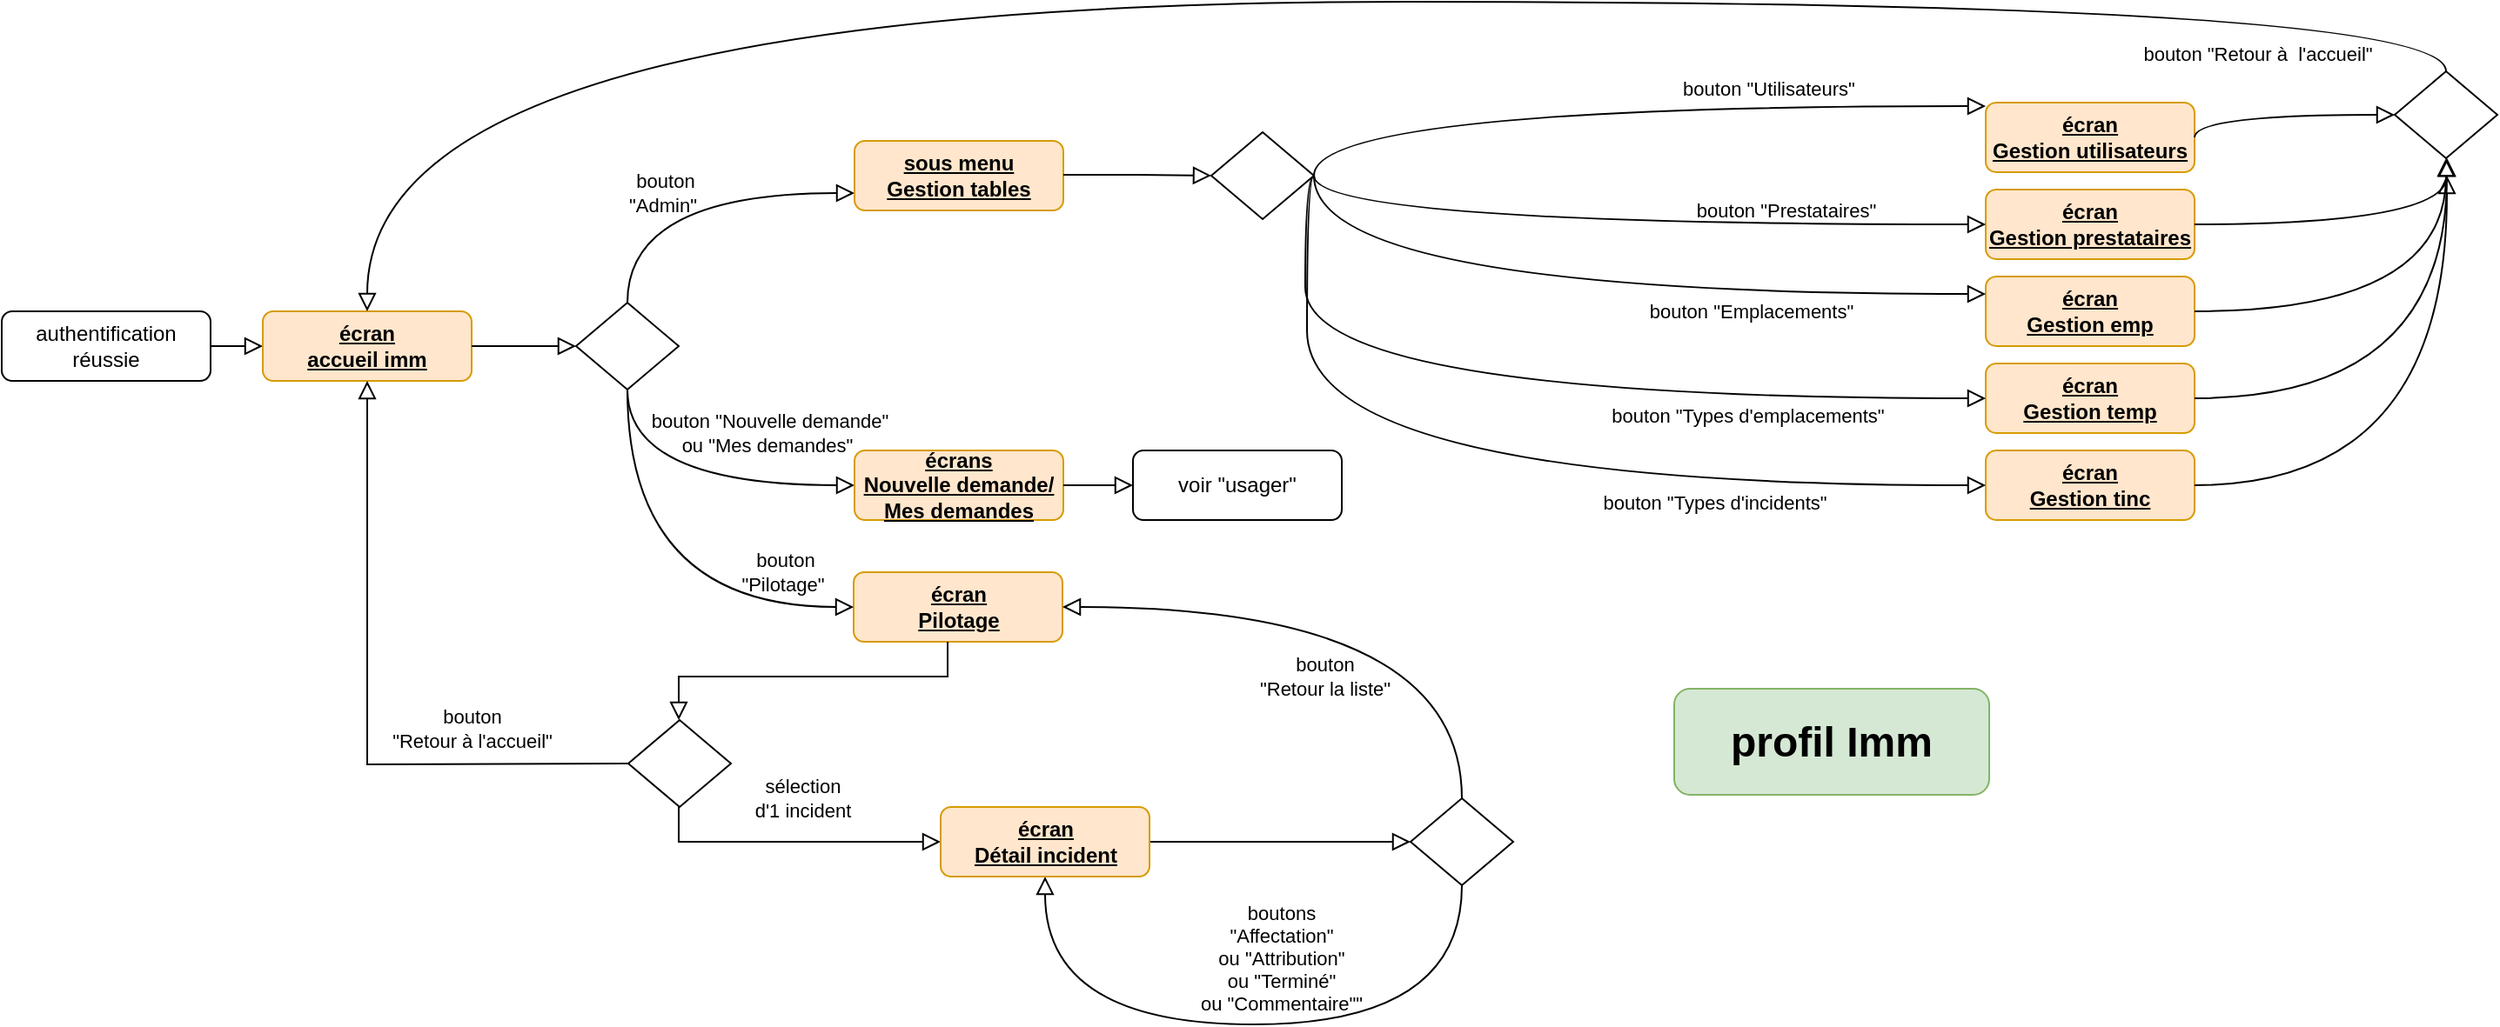 <mxfile version="20.4.1" type="device"><diagram id="C5RBs43oDa-KdzZeNtuy" name="Page-1"><mxGraphModel dx="2228" dy="685" grid="0" gridSize="10" guides="1" tooltips="1" connect="1" arrows="1" fold="1" page="0" pageScale="1" pageWidth="827" pageHeight="1169" math="0" shadow="0"><root><mxCell id="WIyWlLk6GJQsqaUBKTNV-0"/><mxCell id="WIyWlLk6GJQsqaUBKTNV-1" parent="WIyWlLk6GJQsqaUBKTNV-0"/><mxCell id="wHWWd4oBxxGEsDB28wgn-13" value="&lt;b&gt;&lt;u&gt;écran&lt;br&gt;Gestion utilisateurs&lt;br&gt;&lt;/u&gt;&lt;/b&gt;" style="rounded=1;whiteSpace=wrap;html=1;fontSize=12;glass=0;strokeWidth=1;shadow=0;fillColor=#ffe6cc;strokeColor=#d79b00;" parent="WIyWlLk6GJQsqaUBKTNV-1" vertex="1"><mxGeometry x="995" y="78" width="120" height="40" as="geometry"/></mxCell><mxCell id="wHWWd4oBxxGEsDB28wgn-15" value="bouton &quot;Utilisateurs&quot;" style="rounded=0;html=1;jettySize=auto;orthogonalLoop=1;fontSize=11;endArrow=block;endFill=0;endSize=8;strokeWidth=1;shadow=0;labelBackgroundColor=none;edgeStyle=orthogonalEdgeStyle;exitX=1;exitY=0.5;exitDx=0;exitDy=0;curved=1;" parent="WIyWlLk6GJQsqaUBKTNV-1" source="XSv2vRxfYWQ-5kXtEl3n-26" target="wHWWd4oBxxGEsDB28wgn-13" edge="1"><mxGeometry x="0.413" y="10" relative="1" as="geometry"><mxPoint x="885" y="268" as="sourcePoint"/><mxPoint x="945" y="308" as="targetPoint"/><mxPoint as="offset"/><Array as="points"><mxPoint x="609" y="80"/></Array></mxGeometry></mxCell><mxCell id="wHWWd4oBxxGEsDB28wgn-38" value="authentification&lt;br&gt;réussie" style="rounded=1;whiteSpace=wrap;html=1;fontSize=12;glass=0;strokeWidth=1;shadow=0;" parent="WIyWlLk6GJQsqaUBKTNV-1" vertex="1"><mxGeometry x="-145" y="198" width="120" height="40" as="geometry"/></mxCell><mxCell id="wHWWd4oBxxGEsDB28wgn-39" value="" style="rounded=0;html=1;jettySize=auto;orthogonalLoop=1;fontSize=11;endArrow=block;endFill=0;endSize=8;strokeWidth=1;shadow=0;labelBackgroundColor=none;edgeStyle=orthogonalEdgeStyle;exitX=1;exitY=0.5;exitDx=0;exitDy=0;entryX=0;entryY=0.5;entryDx=0;entryDy=0;" parent="WIyWlLk6GJQsqaUBKTNV-1" source="wHWWd4oBxxGEsDB28wgn-38" target="XSv2vRxfYWQ-5kXtEl3n-1" edge="1"><mxGeometry relative="1" as="geometry"><mxPoint x="135" y="228" as="sourcePoint"/><mxPoint x="5" y="218" as="targetPoint"/><Array as="points"/></mxGeometry></mxCell><mxCell id="WacxPHQUBbal0EynzybE-0" value="&lt;b&gt;&lt;u&gt;écran&lt;br&gt;Gestion prestataires&lt;br&gt;&lt;/u&gt;&lt;/b&gt;" style="rounded=1;whiteSpace=wrap;html=1;fontSize=12;glass=0;strokeWidth=1;shadow=0;fillColor=#ffe6cc;strokeColor=#d79b00;" parent="WIyWlLk6GJQsqaUBKTNV-1" vertex="1"><mxGeometry x="995" y="128" width="120" height="40" as="geometry"/></mxCell><mxCell id="WacxPHQUBbal0EynzybE-1" value="bouton &quot;Prestataires&quot;" style="rounded=0;html=1;jettySize=auto;orthogonalLoop=1;fontSize=11;endArrow=block;endFill=0;endSize=8;strokeWidth=1;shadow=0;labelBackgroundColor=none;edgeStyle=orthogonalEdgeStyle;exitX=1;exitY=0.5;exitDx=0;exitDy=0;entryX=0;entryY=0.5;entryDx=0;entryDy=0;curved=1;" parent="WIyWlLk6GJQsqaUBKTNV-1" source="XSv2vRxfYWQ-5kXtEl3n-26" target="WacxPHQUBbal0EynzybE-0" edge="1"><mxGeometry x="0.444" y="8" relative="1" as="geometry"><mxPoint x="855" y="228" as="sourcePoint"/><mxPoint x="942" y="188" as="targetPoint"/><Array as="points"><mxPoint x="609" y="148"/></Array><mxPoint as="offset"/></mxGeometry></mxCell><mxCell id="WacxPHQUBbal0EynzybE-3" value="&lt;b&gt;&lt;u&gt;écran&lt;br&gt;Gestion emp&lt;br&gt;&lt;/u&gt;&lt;/b&gt;" style="rounded=1;whiteSpace=wrap;html=1;fontSize=12;glass=0;strokeWidth=1;shadow=0;fillColor=#ffe6cc;strokeColor=#d79b00;" parent="WIyWlLk6GJQsqaUBKTNV-1" vertex="1"><mxGeometry x="995" y="178" width="120" height="40" as="geometry"/></mxCell><mxCell id="WacxPHQUBbal0EynzybE-4" value="&lt;b&gt;&lt;u&gt;écran&lt;br&gt;Gestion temp&lt;br&gt;&lt;/u&gt;&lt;/b&gt;" style="rounded=1;whiteSpace=wrap;html=1;fontSize=12;glass=0;strokeWidth=1;shadow=0;fillColor=#ffe6cc;strokeColor=#d79b00;" parent="WIyWlLk6GJQsqaUBKTNV-1" vertex="1"><mxGeometry x="995" y="228" width="120" height="40" as="geometry"/></mxCell><mxCell id="WacxPHQUBbal0EynzybE-5" value="&lt;b&gt;&lt;u&gt;écran&lt;br&gt;Gestion tinc&lt;br&gt;&lt;/u&gt;&lt;/b&gt;" style="rounded=1;whiteSpace=wrap;html=1;fontSize=12;glass=0;strokeWidth=1;shadow=0;fillColor=#ffe6cc;strokeColor=#d79b00;" parent="WIyWlLk6GJQsqaUBKTNV-1" vertex="1"><mxGeometry x="995" y="278" width="120" height="40" as="geometry"/></mxCell><mxCell id="1AEIZfNOUrxyhgqVMBDC-114" value="bouton &quot;Types d'emplacements&quot;" style="html=1;jettySize=auto;orthogonalLoop=1;fontSize=11;endArrow=block;endFill=0;endSize=8;strokeWidth=1;shadow=0;labelBackgroundColor=none;edgeStyle=orthogonalEdgeStyle;exitX=1;exitY=0.5;exitDx=0;exitDy=0;entryX=0;entryY=0.5;entryDx=0;entryDy=0;curved=1;" parent="WIyWlLk6GJQsqaUBKTNV-1" source="XSv2vRxfYWQ-5kXtEl3n-26" target="WacxPHQUBbal0EynzybE-4" edge="1"><mxGeometry x="0.475" y="-10" relative="1" as="geometry"><mxPoint x="855" y="277.5" as="sourcePoint"/><mxPoint x="932" y="277.5" as="targetPoint"/><Array as="points"><mxPoint x="604" y="248"/></Array><mxPoint as="offset"/></mxGeometry></mxCell><mxCell id="1AEIZfNOUrxyhgqVMBDC-115" value="bouton &quot;Types d'incidents&quot;" style="html=1;jettySize=auto;orthogonalLoop=1;fontSize=11;endArrow=block;endFill=0;endSize=8;strokeWidth=1;shadow=0;labelBackgroundColor=none;edgeStyle=orthogonalEdgeStyle;entryX=0;entryY=0.5;entryDx=0;entryDy=0;curved=1;exitX=1;exitY=0.5;exitDx=0;exitDy=0;" parent="WIyWlLk6GJQsqaUBKTNV-1" target="WacxPHQUBbal0EynzybE-5" edge="1" source="XSv2vRxfYWQ-5kXtEl3n-26"><mxGeometry x="0.452" y="-10" relative="1" as="geometry"><mxPoint x="605" y="68" as="sourcePoint"/><mxPoint x="932" y="327.5" as="targetPoint"/><Array as="points"><mxPoint x="605" y="120"/><mxPoint x="605" y="298"/></Array><mxPoint as="offset"/></mxGeometry></mxCell><mxCell id="1AEIZfNOUrxyhgqVMBDC-116" value="bouton &quot;Emplacements&quot;" style="rounded=0;html=1;jettySize=auto;orthogonalLoop=1;fontSize=11;endArrow=block;endFill=0;endSize=8;strokeWidth=1;shadow=0;labelBackgroundColor=none;edgeStyle=orthogonalEdgeStyle;exitX=1;exitY=0.5;exitDx=0;exitDy=0;entryX=0;entryY=0.25;entryDx=0;entryDy=0;curved=1;" parent="WIyWlLk6GJQsqaUBKTNV-1" source="XSv2vRxfYWQ-5kXtEl3n-26" target="WacxPHQUBbal0EynzybE-3" edge="1"><mxGeometry x="0.405" y="-10" relative="1" as="geometry"><mxPoint x="855" y="377.5" as="sourcePoint"/><mxPoint x="932" y="377.5" as="targetPoint"/><Array as="points"><mxPoint x="609" y="188"/></Array><mxPoint as="offset"/></mxGeometry></mxCell><mxCell id="XSv2vRxfYWQ-5kXtEl3n-1" value="&lt;b&gt;&lt;u&gt;écran&lt;br&gt;accueil imm&lt;/u&gt;&lt;/b&gt;" style="rounded=1;whiteSpace=wrap;html=1;fontSize=12;glass=0;strokeWidth=1;shadow=0;fillColor=#ffe6cc;strokeColor=#d79b00;" parent="WIyWlLk6GJQsqaUBKTNV-1" vertex="1"><mxGeometry x="5" y="198" width="120" height="40" as="geometry"/></mxCell><mxCell id="XSv2vRxfYWQ-5kXtEl3n-2" value="bouton &quot;Nouvelle demande&quot;&lt;br&gt;ou&amp;nbsp;&quot;Mes demandes&quot;&amp;nbsp;" style="rounded=0;html=1;jettySize=auto;orthogonalLoop=1;fontSize=11;endArrow=block;endFill=0;endSize=8;strokeWidth=1;shadow=0;labelBackgroundColor=none;edgeStyle=orthogonalEdgeStyle;entryX=0;entryY=0.5;entryDx=0;entryDy=0;exitX=0.5;exitY=1;exitDx=0;exitDy=0;curved=1;" parent="WIyWlLk6GJQsqaUBKTNV-1" source="XSv2vRxfYWQ-5kXtEl3n-10" target="XSv2vRxfYWQ-5kXtEl3n-3" edge="1"><mxGeometry x="0.461" y="30" relative="1" as="geometry"><mxPoint x="215" y="278" as="sourcePoint"/><mxPoint x="335" y="278" as="targetPoint"/><mxPoint x="1" as="offset"/></mxGeometry></mxCell><mxCell id="XSv2vRxfYWQ-5kXtEl3n-3" value="&lt;b&gt;&lt;u&gt;écrans&lt;br&gt;Nouvelle demande/&lt;br&gt;Mes demandes&lt;br&gt;&lt;/u&gt;&lt;/b&gt;" style="rounded=1;whiteSpace=wrap;html=1;fontSize=12;glass=0;strokeWidth=1;shadow=0;fillColor=#ffe6cc;strokeColor=#d79b00;" parent="WIyWlLk6GJQsqaUBKTNV-1" vertex="1"><mxGeometry x="345" y="278" width="120" height="40" as="geometry"/></mxCell><mxCell id="XSv2vRxfYWQ-5kXtEl3n-4" value="voir &quot;usager&quot;" style="rounded=1;whiteSpace=wrap;html=1;fontSize=12;glass=0;strokeWidth=1;shadow=0;" parent="WIyWlLk6GJQsqaUBKTNV-1" vertex="1"><mxGeometry x="505" y="278" width="120" height="40" as="geometry"/></mxCell><mxCell id="XSv2vRxfYWQ-5kXtEl3n-5" value="" style="rounded=0;html=1;jettySize=auto;orthogonalLoop=1;fontSize=11;endArrow=block;endFill=0;endSize=8;strokeWidth=1;shadow=0;labelBackgroundColor=none;edgeStyle=orthogonalEdgeStyle;entryX=0;entryY=0.5;entryDx=0;entryDy=0;exitX=1;exitY=0.5;exitDx=0;exitDy=0;" parent="WIyWlLk6GJQsqaUBKTNV-1" source="XSv2vRxfYWQ-5kXtEl3n-3" target="XSv2vRxfYWQ-5kXtEl3n-4" edge="1"><mxGeometry relative="1" as="geometry"><mxPoint x="475" y="368" as="sourcePoint"/><mxPoint x="515" y="368" as="targetPoint"/><Array as="points"><mxPoint x="495" y="298"/><mxPoint x="495" y="298"/></Array></mxGeometry></mxCell><mxCell id="XSv2vRxfYWQ-5kXtEl3n-10" value="" style="rhombus;whiteSpace=wrap;html=1;shadow=0;fontFamily=Helvetica;fontSize=12;align=center;strokeWidth=1;spacing=6;spacingTop=-4;" parent="WIyWlLk6GJQsqaUBKTNV-1" vertex="1"><mxGeometry x="185" y="193" width="59" height="50" as="geometry"/></mxCell><mxCell id="XSv2vRxfYWQ-5kXtEl3n-11" value="" style="rounded=0;html=1;jettySize=auto;orthogonalLoop=1;fontSize=11;endArrow=block;endFill=0;endSize=8;strokeWidth=1;shadow=0;labelBackgroundColor=none;edgeStyle=orthogonalEdgeStyle;exitX=1;exitY=0.5;exitDx=0;exitDy=0;entryX=0;entryY=0.5;entryDx=0;entryDy=0;" parent="WIyWlLk6GJQsqaUBKTNV-1" source="XSv2vRxfYWQ-5kXtEl3n-1" target="XSv2vRxfYWQ-5kXtEl3n-10" edge="1"><mxGeometry relative="1" as="geometry"><mxPoint x="254" y="233" as="sourcePoint"/><mxPoint x="355" y="233" as="targetPoint"/><Array as="points"/></mxGeometry></mxCell><mxCell id="XSv2vRxfYWQ-5kXtEl3n-12" value="&lt;b&gt;&lt;u&gt;écran&lt;br&gt;Pilotage&lt;br&gt;&lt;/u&gt;&lt;/b&gt;" style="rounded=1;whiteSpace=wrap;html=1;fontSize=12;glass=0;strokeWidth=1;shadow=0;fillColor=#ffe6cc;strokeColor=#d79b00;" parent="WIyWlLk6GJQsqaUBKTNV-1" vertex="1"><mxGeometry x="344.5" y="348" width="120" height="40" as="geometry"/></mxCell><mxCell id="XSv2vRxfYWQ-5kXtEl3n-13" value="sélection&lt;br&gt;d'1 incident" style="rounded=0;html=1;jettySize=auto;orthogonalLoop=1;fontSize=11;endArrow=block;endFill=0;endSize=8;strokeWidth=1;shadow=0;labelBackgroundColor=none;edgeStyle=orthogonalEdgeStyle;exitX=0.5;exitY=1;exitDx=0;exitDy=0;entryX=0;entryY=0.5;entryDx=0;entryDy=0;" parent="WIyWlLk6GJQsqaUBKTNV-1" target="XSv2vRxfYWQ-5kXtEl3n-18" edge="1"><mxGeometry x="0.062" y="25" relative="1" as="geometry"><mxPoint x="244" y="483" as="sourcePoint"/><mxPoint x="474.5" y="508" as="targetPoint"/><Array as="points"><mxPoint x="244.5" y="503"/></Array><mxPoint as="offset"/></mxGeometry></mxCell><mxCell id="XSv2vRxfYWQ-5kXtEl3n-14" value="" style="rounded=0;html=1;jettySize=auto;orthogonalLoop=1;fontSize=11;endArrow=block;endFill=0;endSize=8;strokeWidth=1;shadow=0;labelBackgroundColor=none;edgeStyle=orthogonalEdgeStyle;exitX=1;exitY=0.5;exitDx=0;exitDy=0;entryX=0;entryY=0.5;entryDx=0;entryDy=0;" parent="WIyWlLk6GJQsqaUBKTNV-1" source="XSv2vRxfYWQ-5kXtEl3n-18" target="XSv2vRxfYWQ-5kXtEl3n-17" edge="1"><mxGeometry relative="1" as="geometry"><mxPoint x="404.5" y="608" as="sourcePoint"/><mxPoint x="404.5" y="748" as="targetPoint"/><Array as="points"><mxPoint x="644.5" y="503"/><mxPoint x="644.5" y="503"/></Array></mxGeometry></mxCell><mxCell id="XSv2vRxfYWQ-5kXtEl3n-15" value="boutons&lt;br&gt;&quot;Affectation&quot;&lt;br&gt;ou &quot;Attribution&quot;&lt;br&gt;ou &quot;Terminé&quot;&lt;br&gt;ou &quot;Commentaire&quot;&quot;" style="html=1;jettySize=auto;orthogonalLoop=1;fontSize=11;endArrow=block;endFill=0;endSize=8;strokeWidth=1;shadow=0;labelBackgroundColor=none;edgeStyle=orthogonalEdgeStyle;exitX=0.5;exitY=1;exitDx=0;exitDy=0;entryX=0.5;entryY=1;entryDx=0;entryDy=0;rounded=0;curved=1;" parent="WIyWlLk6GJQsqaUBKTNV-1" source="XSv2vRxfYWQ-5kXtEl3n-17" target="XSv2vRxfYWQ-5kXtEl3n-18" edge="1"><mxGeometry x="-0.09" y="-38" relative="1" as="geometry"><mxPoint x="442.5" y="668" as="sourcePoint"/><mxPoint x="844.5" y="663" as="targetPoint"/><Array as="points"><mxPoint x="694.5" y="608"/><mxPoint x="454.5" y="608"/></Array><mxPoint as="offset"/></mxGeometry></mxCell><mxCell id="XSv2vRxfYWQ-5kXtEl3n-16" value="" style="rounded=0;html=1;jettySize=auto;orthogonalLoop=1;fontSize=11;endArrow=block;endFill=0;endSize=8;strokeWidth=1;shadow=0;labelBackgroundColor=none;edgeStyle=orthogonalEdgeStyle;entryX=0.5;entryY=0;entryDx=0;entryDy=0;" parent="WIyWlLk6GJQsqaUBKTNV-1" edge="1"><mxGeometry relative="1" as="geometry"><mxPoint x="244" y="433" as="targetPoint"/><Array as="points"><mxPoint x="398.5" y="408"/></Array><mxPoint x="398.5" y="388" as="sourcePoint"/></mxGeometry></mxCell><mxCell id="XSv2vRxfYWQ-5kXtEl3n-17" value="" style="rhombus;whiteSpace=wrap;html=1;shadow=0;fontFamily=Helvetica;fontSize=12;align=center;strokeWidth=1;spacing=6;spacingTop=-4;" parent="WIyWlLk6GJQsqaUBKTNV-1" vertex="1"><mxGeometry x="664.5" y="478" width="59" height="50" as="geometry"/></mxCell><mxCell id="XSv2vRxfYWQ-5kXtEl3n-18" value="&lt;b&gt;&lt;u&gt;écran&lt;br&gt;Détail incident&lt;br&gt;&lt;/u&gt;&lt;/b&gt;" style="rounded=1;whiteSpace=wrap;html=1;fontSize=12;glass=0;strokeWidth=1;shadow=0;fillColor=#ffe6cc;strokeColor=#d79b00;" parent="WIyWlLk6GJQsqaUBKTNV-1" vertex="1"><mxGeometry x="394.5" y="483" width="120" height="40" as="geometry"/></mxCell><mxCell id="XSv2vRxfYWQ-5kXtEl3n-19" value="bouton&lt;br&gt;&quot;Retour la liste&quot;" style="html=1;jettySize=auto;orthogonalLoop=1;fontSize=11;endArrow=block;endFill=0;endSize=8;strokeWidth=1;shadow=0;labelBackgroundColor=none;rounded=0;exitX=0.5;exitY=0;exitDx=0;exitDy=0;entryX=1;entryY=0.5;entryDx=0;entryDy=0;edgeStyle=orthogonalEdgeStyle;curved=1;" parent="WIyWlLk6GJQsqaUBKTNV-1" source="XSv2vRxfYWQ-5kXtEl3n-17" target="XSv2vRxfYWQ-5kXtEl3n-12" edge="1"><mxGeometry x="0.116" y="40" relative="1" as="geometry"><mxPoint x="634.5" y="343" as="sourcePoint"/><mxPoint x="884.5" y="758" as="targetPoint"/><mxPoint as="offset"/></mxGeometry></mxCell><mxCell id="XSv2vRxfYWQ-5kXtEl3n-20" value="" style="rhombus;whiteSpace=wrap;html=1;shadow=0;fontFamily=Helvetica;fontSize=12;align=center;strokeWidth=1;spacing=6;spacingTop=-4;" parent="WIyWlLk6GJQsqaUBKTNV-1" vertex="1"><mxGeometry x="215" y="433" width="59" height="50" as="geometry"/></mxCell><mxCell id="XSv2vRxfYWQ-5kXtEl3n-21" value="bouton&lt;br&gt;&quot;Retour à l'accueil&quot;" style="rounded=0;html=1;jettySize=auto;orthogonalLoop=1;fontSize=11;endArrow=block;endFill=0;endSize=8;strokeWidth=1;shadow=0;labelBackgroundColor=none;edgeStyle=orthogonalEdgeStyle;exitX=0;exitY=0.5;exitDx=0;exitDy=0;entryX=0.5;entryY=1;entryDx=0;entryDy=0;" parent="WIyWlLk6GJQsqaUBKTNV-1" target="XSv2vRxfYWQ-5kXtEl3n-1" edge="1"><mxGeometry x="-0.513" y="-20" relative="1" as="geometry"><mxPoint x="215" y="458" as="sourcePoint"/><mxPoint x="25" y="388" as="targetPoint"/><Array as="points"/><mxPoint as="offset"/></mxGeometry></mxCell><mxCell id="XSv2vRxfYWQ-5kXtEl3n-22" value="bouton&lt;br&gt;&quot;Pilotage&quot;&amp;nbsp;" style="rounded=0;html=1;jettySize=auto;orthogonalLoop=1;fontSize=11;endArrow=block;endFill=0;endSize=8;strokeWidth=1;shadow=0;labelBackgroundColor=none;edgeStyle=orthogonalEdgeStyle;entryX=0;entryY=0.5;entryDx=0;entryDy=0;exitX=0.5;exitY=1;exitDx=0;exitDy=0;curved=1;" parent="WIyWlLk6GJQsqaUBKTNV-1" source="XSv2vRxfYWQ-5kXtEl3n-10" target="XSv2vRxfYWQ-5kXtEl3n-12" edge="1"><mxGeometry x="0.69" y="20" relative="1" as="geometry"><mxPoint x="224.5" y="253" as="sourcePoint"/><mxPoint x="355" y="308" as="targetPoint"/><mxPoint as="offset"/></mxGeometry></mxCell><mxCell id="XSv2vRxfYWQ-5kXtEl3n-23" value="bouton&lt;br&gt;&quot;Admin&quot;&amp;nbsp;" style="rounded=0;html=1;jettySize=auto;orthogonalLoop=1;fontSize=11;endArrow=block;endFill=0;endSize=8;strokeWidth=1;shadow=0;labelBackgroundColor=none;edgeStyle=orthogonalEdgeStyle;exitX=0.5;exitY=0;exitDx=0;exitDy=0;curved=1;entryX=0;entryY=0.75;entryDx=0;entryDy=0;" parent="WIyWlLk6GJQsqaUBKTNV-1" source="XSv2vRxfYWQ-5kXtEl3n-10" edge="1" target="XSv2vRxfYWQ-5kXtEl3n-24"><mxGeometry x="-0.127" relative="1" as="geometry"><mxPoint x="224.5" y="253" as="sourcePoint"/><mxPoint x="355" y="68" as="targetPoint"/><mxPoint as="offset"/><Array as="points"><mxPoint x="215" y="130"/></Array></mxGeometry></mxCell><mxCell id="XSv2vRxfYWQ-5kXtEl3n-24" value="&lt;b&gt;&lt;u&gt;sous menu&lt;br&gt;Gestion tables&lt;br&gt;&lt;/u&gt;&lt;/b&gt;" style="rounded=1;whiteSpace=wrap;html=1;fontSize=12;glass=0;strokeWidth=1;shadow=0;fillColor=#ffe6cc;strokeColor=#d79b00;" parent="WIyWlLk6GJQsqaUBKTNV-1" vertex="1"><mxGeometry x="345" y="100" width="120" height="40" as="geometry"/></mxCell><mxCell id="XSv2vRxfYWQ-5kXtEl3n-25" value="" style="rounded=0;html=1;jettySize=auto;orthogonalLoop=1;fontSize=11;endArrow=block;endFill=0;endSize=8;strokeWidth=1;shadow=0;labelBackgroundColor=none;edgeStyle=orthogonalEdgeStyle;exitX=1;exitY=0.488;exitDx=0;exitDy=0;entryX=0;entryY=0.5;entryDx=0;entryDy=0;exitPerimeter=0;" parent="WIyWlLk6GJQsqaUBKTNV-1" source="XSv2vRxfYWQ-5kXtEl3n-24" target="XSv2vRxfYWQ-5kXtEl3n-26" edge="1"><mxGeometry relative="1" as="geometry"><mxPoint x="480" y="67.5" as="sourcePoint"/><mxPoint x="540" y="67.5" as="targetPoint"/><Array as="points"/></mxGeometry></mxCell><mxCell id="XSv2vRxfYWQ-5kXtEl3n-26" value="" style="rhombus;whiteSpace=wrap;html=1;shadow=0;fontFamily=Helvetica;fontSize=12;align=center;strokeWidth=1;spacing=6;spacingTop=-4;" parent="WIyWlLk6GJQsqaUBKTNV-1" vertex="1"><mxGeometry x="550" y="95" width="59" height="50" as="geometry"/></mxCell><mxCell id="XSv2vRxfYWQ-5kXtEl3n-27" value="" style="rhombus;whiteSpace=wrap;html=1;shadow=0;fontFamily=Helvetica;fontSize=12;align=center;strokeWidth=1;spacing=6;spacingTop=-4;" parent="WIyWlLk6GJQsqaUBKTNV-1" vertex="1"><mxGeometry x="1230" y="60" width="59" height="50" as="geometry"/></mxCell><mxCell id="XSv2vRxfYWQ-5kXtEl3n-28" value="" style="rounded=0;html=1;jettySize=auto;orthogonalLoop=1;fontSize=11;endArrow=block;endFill=0;endSize=8;strokeWidth=1;shadow=0;labelBackgroundColor=none;edgeStyle=orthogonalEdgeStyle;exitX=1;exitY=0.5;exitDx=0;exitDy=0;entryX=0;entryY=0.5;entryDx=0;entryDy=0;curved=1;" parent="WIyWlLk6GJQsqaUBKTNV-1" source="wHWWd4oBxxGEsDB28wgn-13" target="XSv2vRxfYWQ-5kXtEl3n-27" edge="1"><mxGeometry x="-0.243" y="-20" relative="1" as="geometry"><mxPoint x="614" y="78" as="sourcePoint"/><mxPoint x="1005" y="218" as="targetPoint"/><Array as="points"><mxPoint x="1115" y="85"/></Array><mxPoint as="offset"/></mxGeometry></mxCell><mxCell id="XSv2vRxfYWQ-5kXtEl3n-29" value="" style="rounded=0;html=1;jettySize=auto;orthogonalLoop=1;fontSize=11;endArrow=block;endFill=0;endSize=8;strokeWidth=1;shadow=0;labelBackgroundColor=none;edgeStyle=orthogonalEdgeStyle;exitX=1;exitY=0.5;exitDx=0;exitDy=0;curved=1;" parent="WIyWlLk6GJQsqaUBKTNV-1" source="WacxPHQUBbal0EynzybE-0" edge="1"><mxGeometry x="-0.243" y="-20" relative="1" as="geometry"><mxPoint x="1125" y="108" as="sourcePoint"/><mxPoint x="1260" y="110" as="targetPoint"/><Array as="points"><mxPoint x="1260" y="148"/></Array><mxPoint as="offset"/></mxGeometry></mxCell><mxCell id="XSv2vRxfYWQ-5kXtEl3n-30" value="" style="rounded=0;html=1;jettySize=auto;orthogonalLoop=1;fontSize=11;endArrow=block;endFill=0;endSize=8;strokeWidth=1;shadow=0;labelBackgroundColor=none;edgeStyle=orthogonalEdgeStyle;exitX=1;exitY=0.5;exitDx=0;exitDy=0;curved=1;" parent="WIyWlLk6GJQsqaUBKTNV-1" source="WacxPHQUBbal0EynzybE-4" edge="1"><mxGeometry x="-0.243" y="-20" relative="1" as="geometry"><mxPoint x="1135" y="118" as="sourcePoint"/><mxPoint x="1260" y="110" as="targetPoint"/><Array as="points"><mxPoint x="1260" y="248"/></Array><mxPoint as="offset"/></mxGeometry></mxCell><mxCell id="XSv2vRxfYWQ-5kXtEl3n-31" value="" style="rounded=0;html=1;jettySize=auto;orthogonalLoop=1;fontSize=11;endArrow=block;endFill=0;endSize=8;strokeWidth=1;shadow=0;labelBackgroundColor=none;edgeStyle=orthogonalEdgeStyle;exitX=1;exitY=0.5;exitDx=0;exitDy=0;curved=1;entryX=0.5;entryY=1;entryDx=0;entryDy=0;" parent="WIyWlLk6GJQsqaUBKTNV-1" source="WacxPHQUBbal0EynzybE-3" target="XSv2vRxfYWQ-5kXtEl3n-27" edge="1"><mxGeometry x="-0.243" y="-20" relative="1" as="geometry"><mxPoint x="1145" y="128" as="sourcePoint"/><mxPoint x="1215" y="148" as="targetPoint"/><Array as="points"><mxPoint x="1260" y="198"/></Array><mxPoint as="offset"/></mxGeometry></mxCell><mxCell id="XSv2vRxfYWQ-5kXtEl3n-32" value="" style="rounded=0;html=1;jettySize=auto;orthogonalLoop=1;fontSize=11;endArrow=block;endFill=0;endSize=8;strokeWidth=1;shadow=0;labelBackgroundColor=none;edgeStyle=orthogonalEdgeStyle;exitX=1;exitY=0.5;exitDx=0;exitDy=0;curved=1;" parent="WIyWlLk6GJQsqaUBKTNV-1" source="WacxPHQUBbal0EynzybE-5" edge="1"><mxGeometry x="-0.243" y="-20" relative="1" as="geometry"><mxPoint x="1155" y="138" as="sourcePoint"/><mxPoint x="1260" y="120" as="targetPoint"/><Array as="points"><mxPoint x="1260" y="298"/></Array><mxPoint as="offset"/></mxGeometry></mxCell><mxCell id="XSv2vRxfYWQ-5kXtEl3n-33" value="bouton &quot;Retour à&amp;nbsp; l'accueil&quot;" style="rounded=0;html=1;jettySize=auto;orthogonalLoop=1;fontSize=11;endArrow=block;endFill=0;endSize=8;strokeWidth=1;shadow=0;labelBackgroundColor=none;edgeStyle=orthogonalEdgeStyle;exitX=0.5;exitY=0;exitDx=0;exitDy=0;curved=1;entryX=0.5;entryY=0;entryDx=0;entryDy=0;" parent="WIyWlLk6GJQsqaUBKTNV-1" source="XSv2vRxfYWQ-5kXtEl3n-27" target="XSv2vRxfYWQ-5kXtEl3n-1" edge="1"><mxGeometry x="-0.788" y="30" relative="1" as="geometry"><mxPoint x="1125" y="108" as="sourcePoint"/><mxPoint x="335" y="38" as="targetPoint"/><Array as="points"><mxPoint x="1260" y="20"/><mxPoint x="65" y="20"/></Array><mxPoint x="1" as="offset"/></mxGeometry></mxCell><mxCell id="dbk7s2f3R9i1K-7i_5kC-0" value="&lt;b&gt;&lt;font style=&quot;font-size: 24px;&quot;&gt;profil Imm&lt;/font&gt;&lt;/b&gt;" style="rounded=1;whiteSpace=wrap;html=1;fontSize=12;glass=0;strokeWidth=1;shadow=0;fillColor=#d5e8d4;strokeColor=#82b366;" parent="WIyWlLk6GJQsqaUBKTNV-1" vertex="1"><mxGeometry x="816" y="415" width="181" height="61" as="geometry"/></mxCell></root></mxGraphModel></diagram></mxfile>